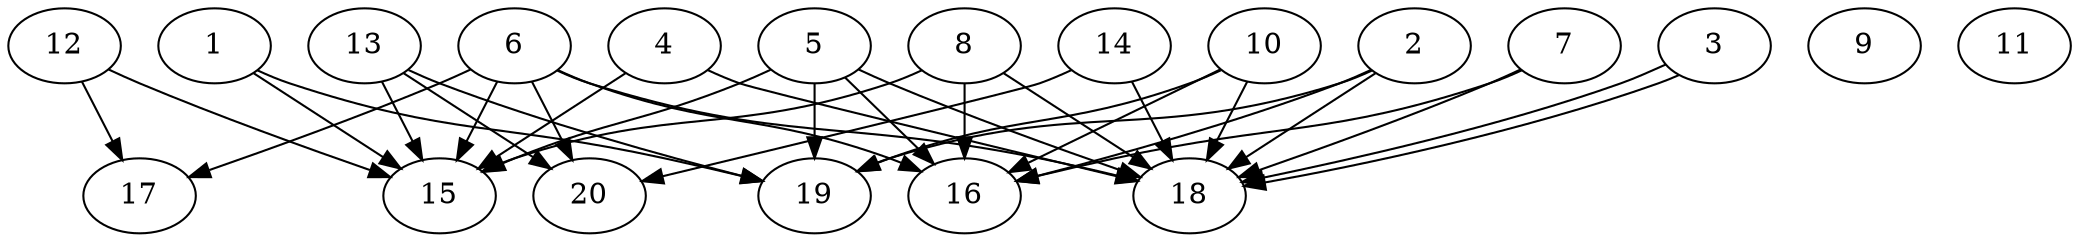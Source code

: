 // DAG automatically generated by daggen at Wed Jul 24 21:20:06 2019
// ./daggen --dot -n 20 --ccr 0.3 --fat 0.8 --regular 0.5 --density 0.8 --mindata 5242880 --maxdata 52428800 
digraph G {
  1 [size="150640640", alpha="0.09", expect_size="45192192"] 
  1 -> 15 [size ="45192192"]
  1 -> 19 [size ="45192192"]
  2 [size="52599467", alpha="0.10", expect_size="15779840"] 
  2 -> 16 [size ="15779840"]
  2 -> 18 [size ="15779840"]
  2 -> 19 [size ="15779840"]
  3 [size="52551680", alpha="0.03", expect_size="15765504"] 
  3 -> 18 [size ="15765504"]
  3 -> 18 [size ="15765504"]
  4 [size="26559147", alpha="0.15", expect_size="7967744"] 
  4 -> 15 [size ="7967744"]
  4 -> 18 [size ="7967744"]
  5 [size="108916053", alpha="0.04", expect_size="32674816"] 
  5 -> 15 [size ="32674816"]
  5 -> 16 [size ="32674816"]
  5 -> 18 [size ="32674816"]
  5 -> 19 [size ="32674816"]
  6 [size="103898453", alpha="0.10", expect_size="31169536"] 
  6 -> 15 [size ="31169536"]
  6 -> 16 [size ="31169536"]
  6 -> 17 [size ="31169536"]
  6 -> 18 [size ="31169536"]
  6 -> 20 [size ="31169536"]
  7 [size="124218027", alpha="0.01", expect_size="37265408"] 
  7 -> 16 [size ="37265408"]
  7 -> 18 [size ="37265408"]
  8 [size="34624853", alpha="0.16", expect_size="10387456"] 
  8 -> 15 [size ="10387456"]
  8 -> 16 [size ="10387456"]
  8 -> 18 [size ="10387456"]
  9 [size="142615893", alpha="0.04", expect_size="42784768"] 
  10 [size="94726827", alpha="0.03", expect_size="28418048"] 
  10 -> 16 [size ="28418048"]
  10 -> 18 [size ="28418048"]
  10 -> 19 [size ="28418048"]
  11 [size="120265387", alpha="0.14", expect_size="36079616"] 
  12 [size="30716587", alpha="0.13", expect_size="9214976"] 
  12 -> 15 [size ="9214976"]
  12 -> 17 [size ="9214976"]
  13 [size="109960533", alpha="0.02", expect_size="32988160"] 
  13 -> 15 [size ="32988160"]
  13 -> 19 [size ="32988160"]
  13 -> 20 [size ="32988160"]
  14 [size="133775360", alpha="0.17", expect_size="40132608"] 
  14 -> 18 [size ="40132608"]
  14 -> 20 [size ="40132608"]
  15 [size="93972480", alpha="0.11", expect_size="28191744"] 
  16 [size="122009600", alpha="0.05", expect_size="36602880"] 
  17 [size="41011200", alpha="0.16", expect_size="12303360"] 
  18 [size="48175787", alpha="0.06", expect_size="14452736"] 
  19 [size="174428160", alpha="0.14", expect_size="52328448"] 
  20 [size="51063467", alpha="0.02", expect_size="15319040"] 
}
